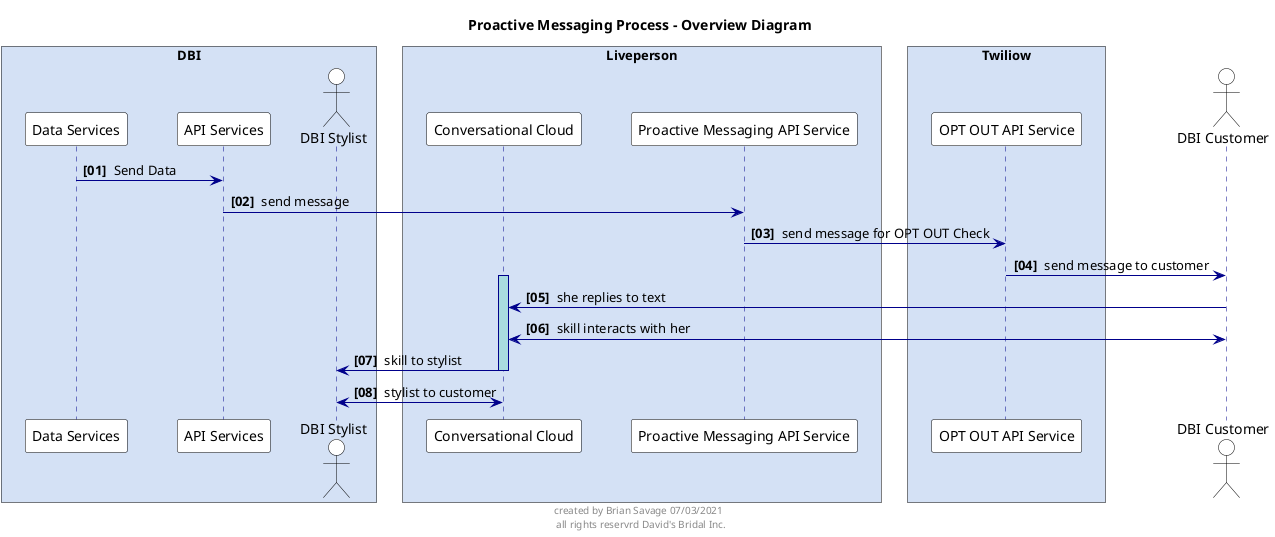 @startuml

skinparam sequenceBoxBorderColor #black
skinparam NoteBorderColor #black

skinparam sequence {
    ArrowColor DarkBlue
    ActorBackgroundColor White
    ActorBorderColor black
    LifeLineBorderColor DarkBlue
    LifeLineBackgroundColor #A9DCDF
    BoxPadding 20
    ParticipantPadding 20
    ParticipantBorderColor Black
    ParticipantBackgroundColor White
}

autonumber "<b>[00] "
footer created by Brian Savage 07/03/2021 \n all rights reservrd David's Bridal Inc.

title Proactive Messaging Process - Overview Diagram

box "DBI" #D4E1F5
participant "Data Services" as DBI_DATA
participant "API Services" as DBI_API

actor "DBI Stylist" as DBI_STY
end box

box "Liveperson" #D4E1F5
participant "Conversational Cloud" as LPCC
participant "Proactive Messaging API Service" as LPPM
end box

box "Twiliow" #D4E1F5
participant "OPT OUT API Service" as TWAS
end box

actor "DBI Customer" as DBI_CUS

DBI_DATA -> DBI_API : Send Data
DBI_API -> LPPM : send message

LPPM -> TWAS : send message for OPT OUT Check
TWAS -> DBI_CUS : send message to customer

activate LPCC

LPCC <- DBI_CUS : she replies to text
LPCC <-> DBI_CUS : skill interacts with her
DBI_STY <- LPCC : skill to stylist
deactivate LPCC

DBI_STY <-> LPCC : stylist to customer
@enduml